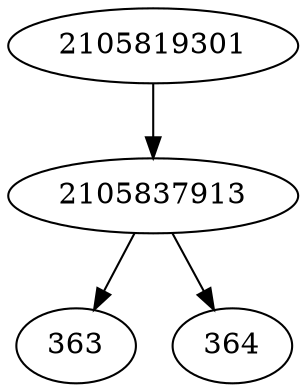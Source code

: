 strict digraph  {
2105837913;
363;
364;
2105819301;
2105837913 -> 363;
2105837913 -> 364;
2105819301 -> 2105837913;
}
